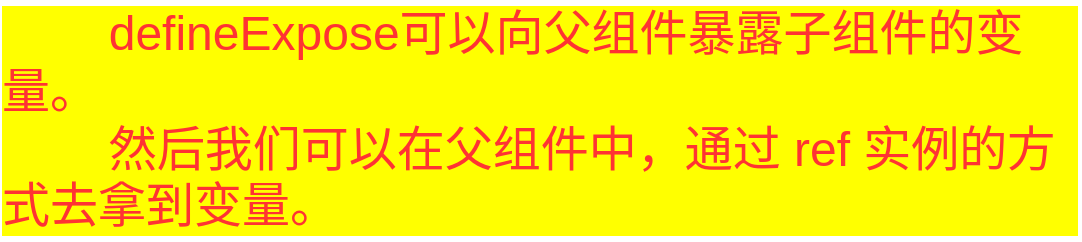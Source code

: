 <mxfile>
    <diagram id="K1TG9itbe-gcqZMLmfFd" name="第 1 页">
        <mxGraphModel dx="815" dy="612" grid="1" gridSize="10" guides="1" tooltips="1" connect="1" arrows="1" fold="1" page="1" pageScale="1" pageWidth="827" pageHeight="1169" math="0" shadow="0">
            <root>
                <mxCell id="0"/>
                <mxCell id="1" parent="0"/>
                <mxCell id="2" value="&lt;div style=&quot;text-align: left;&quot;&gt;&lt;span style=&quot;font-size: 24px;&quot;&gt;&lt;span style=&quot;white-space: pre;&quot;&gt;&#9;&lt;/span&gt;defineExpose可以向父组件暴露子组件的变量。&lt;/span&gt;&lt;br&gt;&lt;/div&gt;&lt;div style=&quot;text-align: left;&quot;&gt;&lt;span style=&quot;font-size: 24px;&quot;&gt;&lt;span style=&quot;white-space: pre;&quot;&gt;&#9;&lt;/span&gt;然后我们可以在父组件中，通过 ref 实例的方式去拿到变量。&lt;/span&gt;&lt;/div&gt;" style="text;strokeColor=none;align=center;fillColor=none;html=1;verticalAlign=middle;whiteSpace=wrap;rounded=0;fontSize=14;fontColor=#FF3333;labelBackgroundColor=#FFFF00;" vertex="1" parent="1">
                    <mxGeometry x="150" y="260" width="540" height="120" as="geometry"/>
                </mxCell>
            </root>
        </mxGraphModel>
    </diagram>
</mxfile>